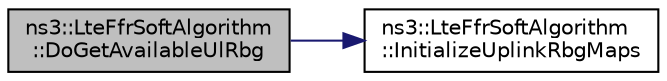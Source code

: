 digraph "ns3::LteFfrSoftAlgorithm::DoGetAvailableUlRbg"
{
  edge [fontname="Helvetica",fontsize="10",labelfontname="Helvetica",labelfontsize="10"];
  node [fontname="Helvetica",fontsize="10",shape=record];
  rankdir="LR";
  Node1 [label="ns3::LteFfrSoftAlgorithm\l::DoGetAvailableUlRbg",height=0.2,width=0.4,color="black", fillcolor="grey75", style="filled", fontcolor="black"];
  Node1 -> Node2 [color="midnightblue",fontsize="10",style="solid"];
  Node2 [label="ns3::LteFfrSoftAlgorithm\l::InitializeUplinkRbgMaps",height=0.2,width=0.4,color="black", fillcolor="white", style="filled",URL="$d3/d8c/classns3_1_1LteFfrSoftAlgorithm.html#a73afa53ea51773b944179bb88f91683d"];
}

